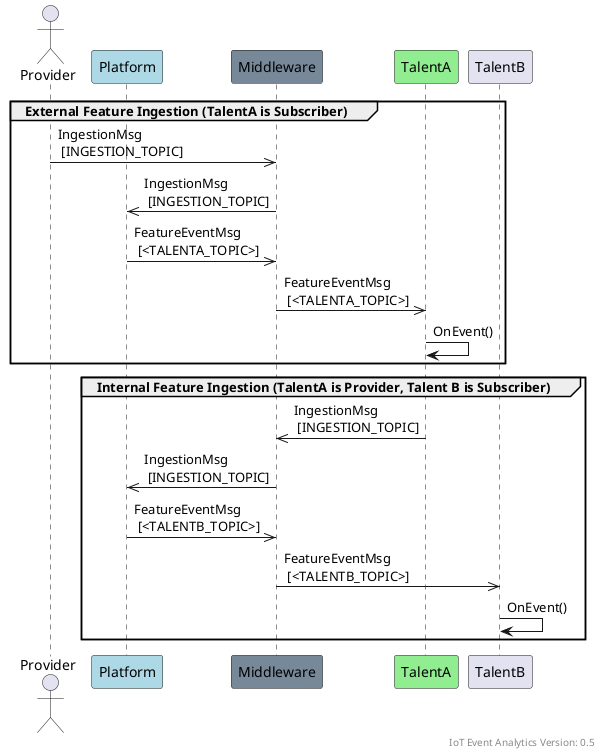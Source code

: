 @startuml
/'
  Copyright (c) 2021 Bosch.IO GmbH

  This Source Code Form is subject to the terms of the Mozilla Public
  License, v. 2.0. If a copy of the MPL was not distributed with this
  file, You can obtain one at https://mozilla.org/MPL/2.0/.

  SPDX-License-Identifier: MPL-2.0
'/

    skinparam backgroundColor #FFFFF

    right footer "IoT Event Analytics Version: 0.5"

    actor "Provider" as Provider

    participant Platform as Platform #LightBlue

    participant Middleware as Middleware #LightSlateGray

    participant TalentA as TalentA #LightGreen
    participant TalentB as TalentA #LightGreen

    group External Feature Ingestion (TalentA is Subscriber)
        Provider ->> Middleware: IngestionMsg \n [INGESTION_TOPIC]
        Middleware ->> Platform: IngestionMsg \n [INGESTION_TOPIC]
        Platform ->> Middleware: FeatureEventMsg \n [<TALENTA_TOPIC>]
        Middleware ->> TalentA: FeatureEventMsg \n [<TALENTA_TOPIC>]
        TalentA -> TalentA: OnEvent()
    end

    group Internal Feature Ingestion (TalentA is Provider, Talent B is Subscriber)
        TalentA ->> Middleware: IngestionMsg \n [INGESTION_TOPIC]
        Middleware ->> Platform: IngestionMsg \n [INGESTION_TOPIC]
        Platform ->> Middleware: FeatureEventMsg \n [<TALENTB_TOPIC>]
        Middleware ->> TalentB: FeatureEventMsg \n [<TALENTB_TOPIC>]
        TalentB -> TalentB: OnEvent()
    end
@enduml